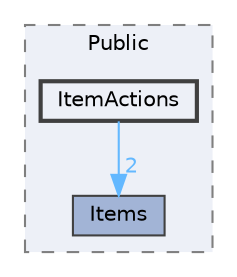 digraph "ItemActions"
{
 // INTERACTIVE_SVG=YES
 // LATEX_PDF_SIZE
  bgcolor="transparent";
  edge [fontname=Helvetica,fontsize=10,labelfontname=Helvetica,labelfontsize=10];
  node [fontname=Helvetica,fontsize=10,shape=box,height=0.2,width=0.4];
  compound=true
  subgraph clusterdir_beb735c3c183cccda32b4f16458f8e93 {
    graph [ bgcolor="#edf0f7", pencolor="grey50", label="Public", fontname=Helvetica,fontsize=10 style="filled,dashed", URL="dir_beb735c3c183cccda32b4f16458f8e93.html",tooltip=""]
  dir_d30103d04095f991adf950ad59c392af [label="Items", fillcolor="#a2b4d6", color="grey25", style="filled", URL="dir_d30103d04095f991adf950ad59c392af.html",tooltip=""];
  dir_31e031652616c4aae6417798a854c5c9 [label="ItemActions", fillcolor="#edf0f7", color="grey25", style="filled,bold", URL="dir_31e031652616c4aae6417798a854c5c9.html",tooltip=""];
  }
  dir_31e031652616c4aae6417798a854c5c9->dir_d30103d04095f991adf950ad59c392af [headlabel="2", labeldistance=1.5 headhref="dir_000542_000544.html" href="dir_000542_000544.html" color="steelblue1" fontcolor="steelblue1"];
}
